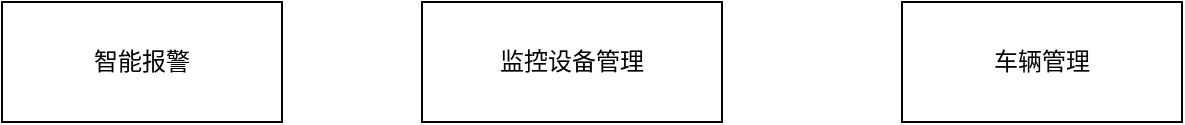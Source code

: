 <mxfile version="24.8.3">
  <diagram name="第 1 页" id="_j8SG0h4inEPPCGQsDBm">
    <mxGraphModel dx="1050" dy="530" grid="1" gridSize="10" guides="1" tooltips="1" connect="1" arrows="1" fold="1" page="1" pageScale="1" pageWidth="827" pageHeight="1169" math="0" shadow="0">
      <root>
        <mxCell id="0" />
        <mxCell id="1" parent="0" />
        <mxCell id="_yOfTFyX-mAh6RiMs5uK-1" value="智能报警" style="rounded=0;whiteSpace=wrap;html=1;" vertex="1" parent="1">
          <mxGeometry x="100" y="70" width="140" height="60" as="geometry" />
        </mxCell>
        <mxCell id="_yOfTFyX-mAh6RiMs5uK-2" value="车辆管理" style="rounded=0;whiteSpace=wrap;html=1;" vertex="1" parent="1">
          <mxGeometry x="550" y="70" width="140" height="60" as="geometry" />
        </mxCell>
        <mxCell id="_yOfTFyX-mAh6RiMs5uK-3" value="监控设备管理" style="rounded=0;whiteSpace=wrap;html=1;" vertex="1" parent="1">
          <mxGeometry x="310" y="70" width="150" height="60" as="geometry" />
        </mxCell>
      </root>
    </mxGraphModel>
  </diagram>
</mxfile>
